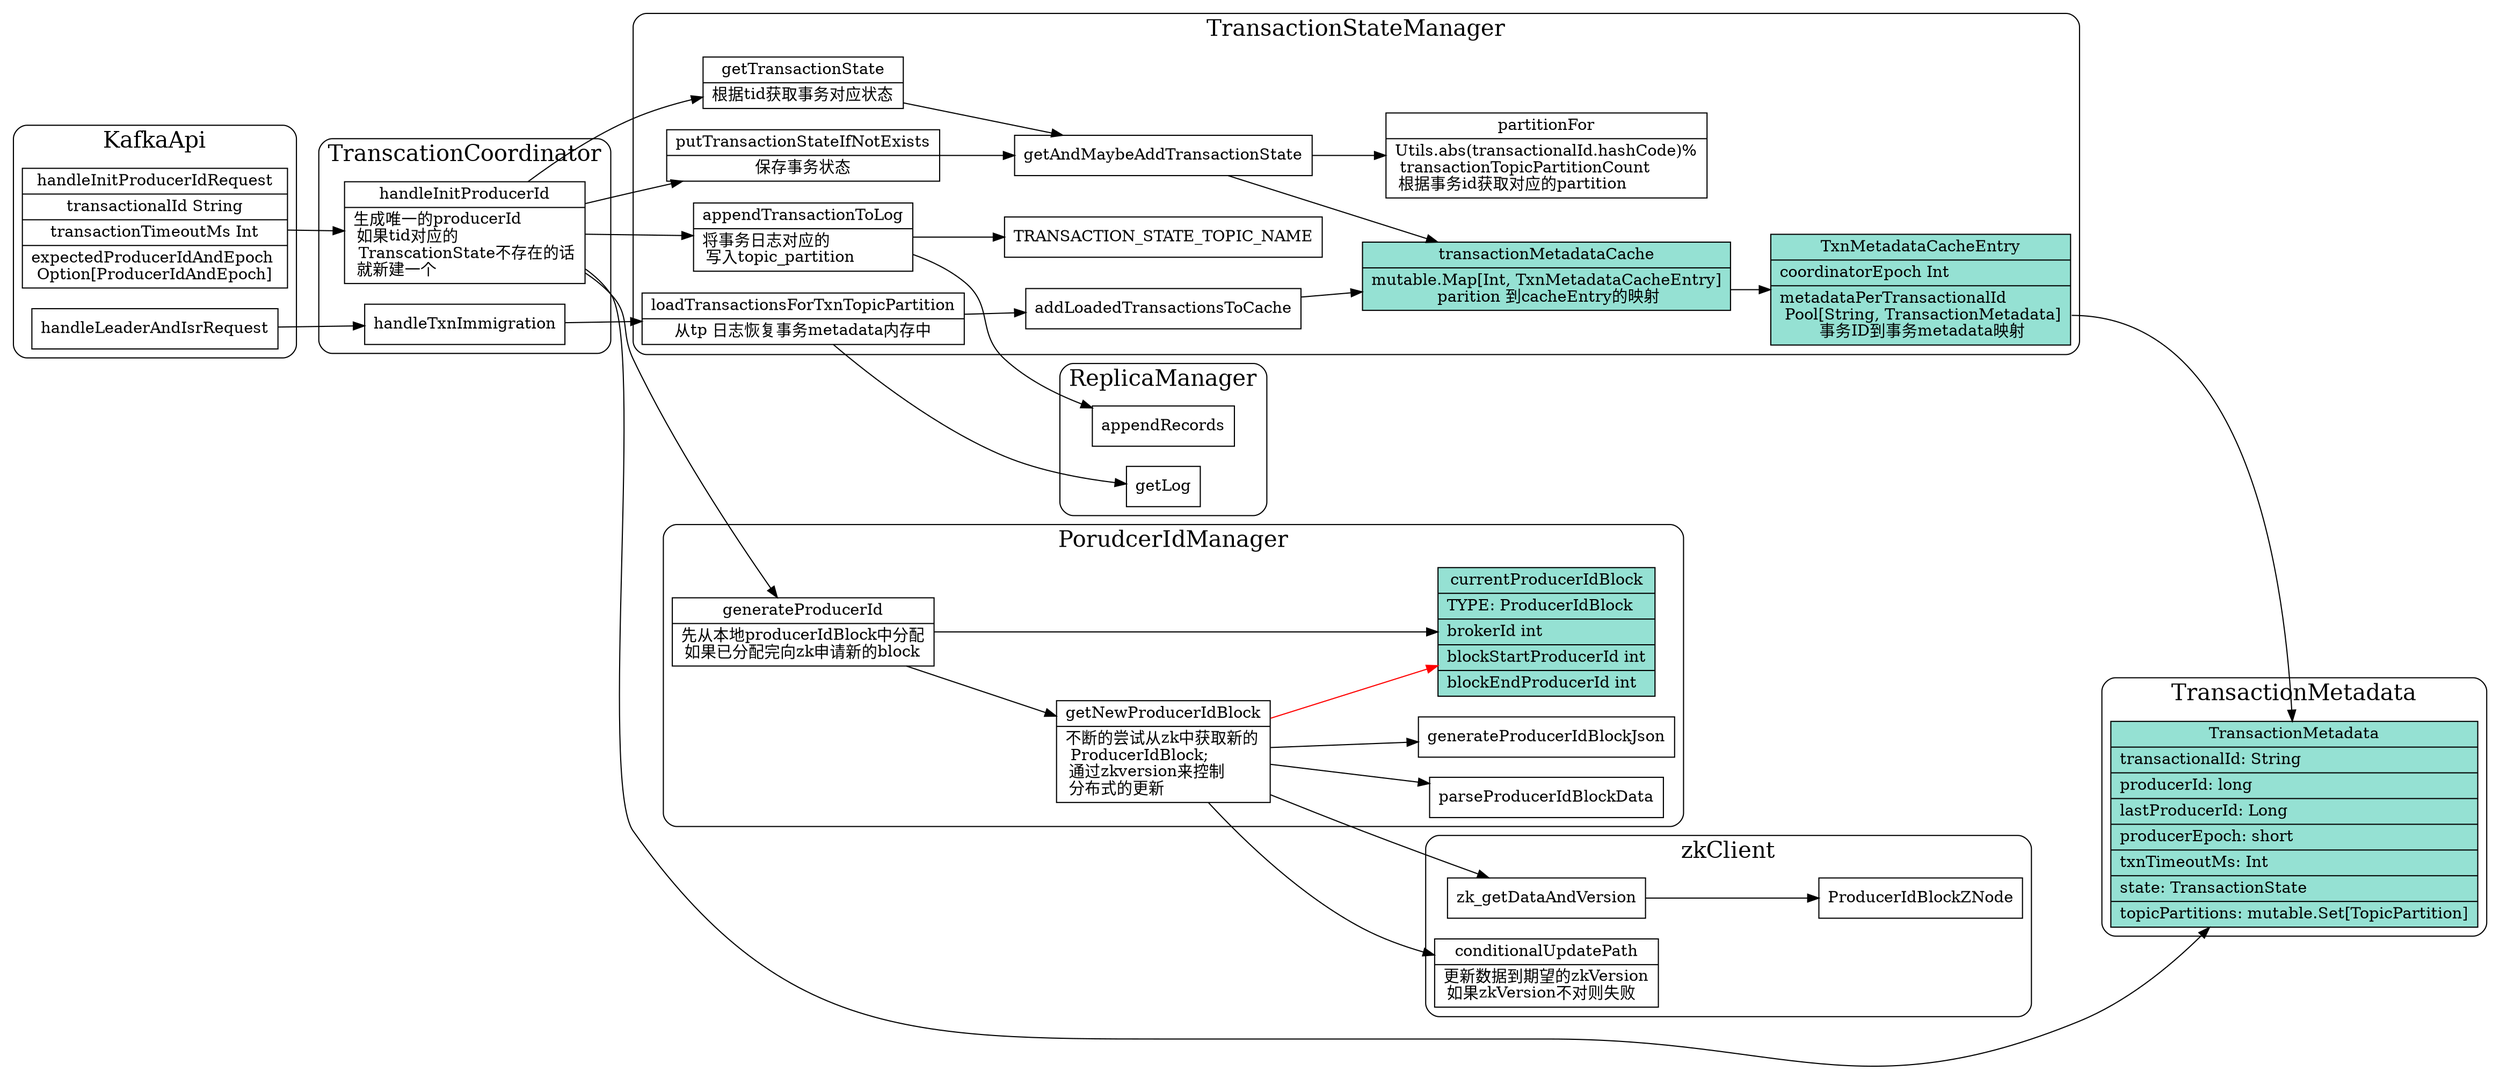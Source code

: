 digraph producerId {
  node[shape=box;];
  newrank=true;
  rankdir=LR;

  subgraph cluster_zkClient {
    graph[label="zkClient";fontsize=20;style=rounded];
    zk_getDataAndVersion -> ProducerIdBlockZNode;
    conditionalUpdatePath;
  };
  subgraph cluster_ReplicaManager {
    graph[label="ReplicaManager";fontsize=20;style=rounded];
    appendRecords;
    getLog;
  };

  subgraph cluster_TransactionMetadata {
    graph[label="TransactionMetadata";fontsize=20;style=rounded];
    TransactionMetadata[
      fillcolor="#95e1d3";
      style=filled;
      shape="record";
      label="{{
        TransactionMetadata|
        transactionalId: String \l|
        producerId: long \l|
        lastProducerId: Long \l|
        producerEpoch: short \l|
        txnTimeoutMs: Int \l|
        state: TransactionState \l|
        topicPartitions: mutable.Set[TopicPartition]\l
      }}";
    ];
    
  };

  subgraph cluster_TransactionStateManager {
    graph[label="TransactionStateManager";fontsize=20;style=rounded];
    appendTransactionToLog[
      shape="record";
      label="{{
        appendTransactionToLog|
        将事务日志对应的\l 
        写入topic_partition\l
      }}";
    ];
    getTransactionState[
      shape="record";
      label="{{
        getTransactionState|
        根据tid获取事务对应状态
      }}";
    ];
    putTransactionStateIfNotExists[
      shape="record";
      label="{{
        putTransactionStateIfNotExists|
        保存事务状态
      }}";
    ];
    transactionMetadataCache[
      fillcolor="#95e1d3";
      style=filled;
      shape="box3d";
      label="transactionMetadataCache"
    ];
    transactionMetadataCache[
      fillcolor="#95e1d3";
      style=filled;
      shape="record";
      label="{{
        transactionMetadataCache|
        <entry>mutable.Map[Int, TxnMetadataCacheEntry]\l
        parition 到cacheEntry的映射
      }}";
    ];
    TxnMetadataCacheEntry[
      shape="record";
      fillcolor="#95e1d3";
      style=filled;
      label="{{
        TxnMetadataCacheEntry|
        coordinatorEpoch Int \l|
        <meta> metadataPerTransactionalId \l 
        Pool[String, TransactionMetadata]\l
        事务ID到事务metadata映射
      }}";
    ];
    partitionFor[
      shape="record";
      label="{{
        partitionFor|
        Utils.abs(transactionalId.hashCode)\%\l transactionTopicPartitionCount 
        \l 根据事务id获取对应的partition\l
      }}";
    ];
    loadTransactionsForTxnTopicPartition[
      shape="record";
      label="{{
        loadTransactionsForTxnTopicPartition|
        从tp 日志恢复事务metadata内存中
      }}";
    ];
    transactionMetadataCache:entry -> TxnMetadataCacheEntry;
    TxnMetadataCacheEntry:meta -> TransactionMetadata;

    putTransactionStateIfNotExists -> getAndMaybeAddTransactionState;
    getTransactionState -> getAndMaybeAddTransactionState;
    getAndMaybeAddTransactionState -> {
      transactionMetadataCache;
      partitionFor;
    }
    loadTransactionsForTxnTopicPartition-> {
      addLoadedTransactionsToCache
      getLog;
    }

    addLoadedTransactionsToCache -> transactionMetadataCache;
    appendTransactionToLog -> {
      TRANSACTION_STATE_TOPIC_NAME;
      appendRecords;
    }
  };

  subgraph cluster_PorudcerIdManager {
    graph[label="PorudcerIdManager";fontsize=20;style=rounded];
    generateProducerId[
      shape="record";
      label="{{
        generateProducerId|
        先从本地producerIdBlock中分配\l
        如果已分配完向zk申请新的block\l
      }}";
    ];
    getNewProducerIdBlock[
      shape="record";
      label="{{
        getNewProducerIdBlock|
        不断的尝试从zk中获取新的\l 
        ProducerIdBlock;\l
        通过zkversion来控制\l 
        分布式的更新\l
      }}";
    ];
    conditionalUpdatePath[
      shape="record";
      label="{{
        conditionalUpdatePath|
        更新数据到期望的zkVersion\l
        如果zkVersion不对则失败\l
      }}";
    ];
    generateProducerId ->{
      currentProducerIdBlock;
      getNewProducerIdBlock;
    }
    getNewProducerIdBlock -> {
      zk_getDataAndVersion;
      parseProducerIdBlockData;
      generateProducerIdBlockJson;
      conditionalUpdatePath;
    }
    getNewProducerIdBlock -> currentProducerIdBlock[color=red];

    currentProducerIdBlock[
      fillcolor="#95e1d3";
      style=filled;
      shape="record";
      label="{{
        currentProducerIdBlock|
        TYPE: ProducerIdBlock\l|
        brokerId int \l|
        blockStartProducerId int\l|
        blockEndProducerId int\l
      }}";
    ];
  };

  subgraph cluster_TranscationCoordinator {
    graph[label="TranscationCoordinator";fontsize=20;style=rounded];
    handleInitProducerId[
      shape="record";
      label="{{
        handleInitProducerId|
        生成唯一的producerId\l
        如果tid对应的\l 
        TranscationState不存在的话\l
        就新建一个\l
      }}";
    ];
    handleInitProducerId -> {
      generateProducerId;
      getTransactionState;
      putTransactionStateIfNotExists;
      TransactionMetadata
      appendTransactionToLog;
    }
    handleTxnImmigration -> loadTransactionsForTxnTopicPartition;
  };
  subgraph cluster_KafkaApi {
    graph[label="KafkaApi";fontsize=20;style=rounded];
    handleLeaderAndIsrRequest -> handleTxnImmigration;
    handleInitProducerIdRequest -> handleInitProducerId;
    handleInitProducerIdRequest[
      shape="record";
      label="{{
        handleInitProducerIdRequest|
        transactionalId String|
        transactionTimeoutMs Int|
        expectedProducerIdAndEpoch \lOption[ProducerIdAndEpoch]
      }}";
    ];
  };
}
